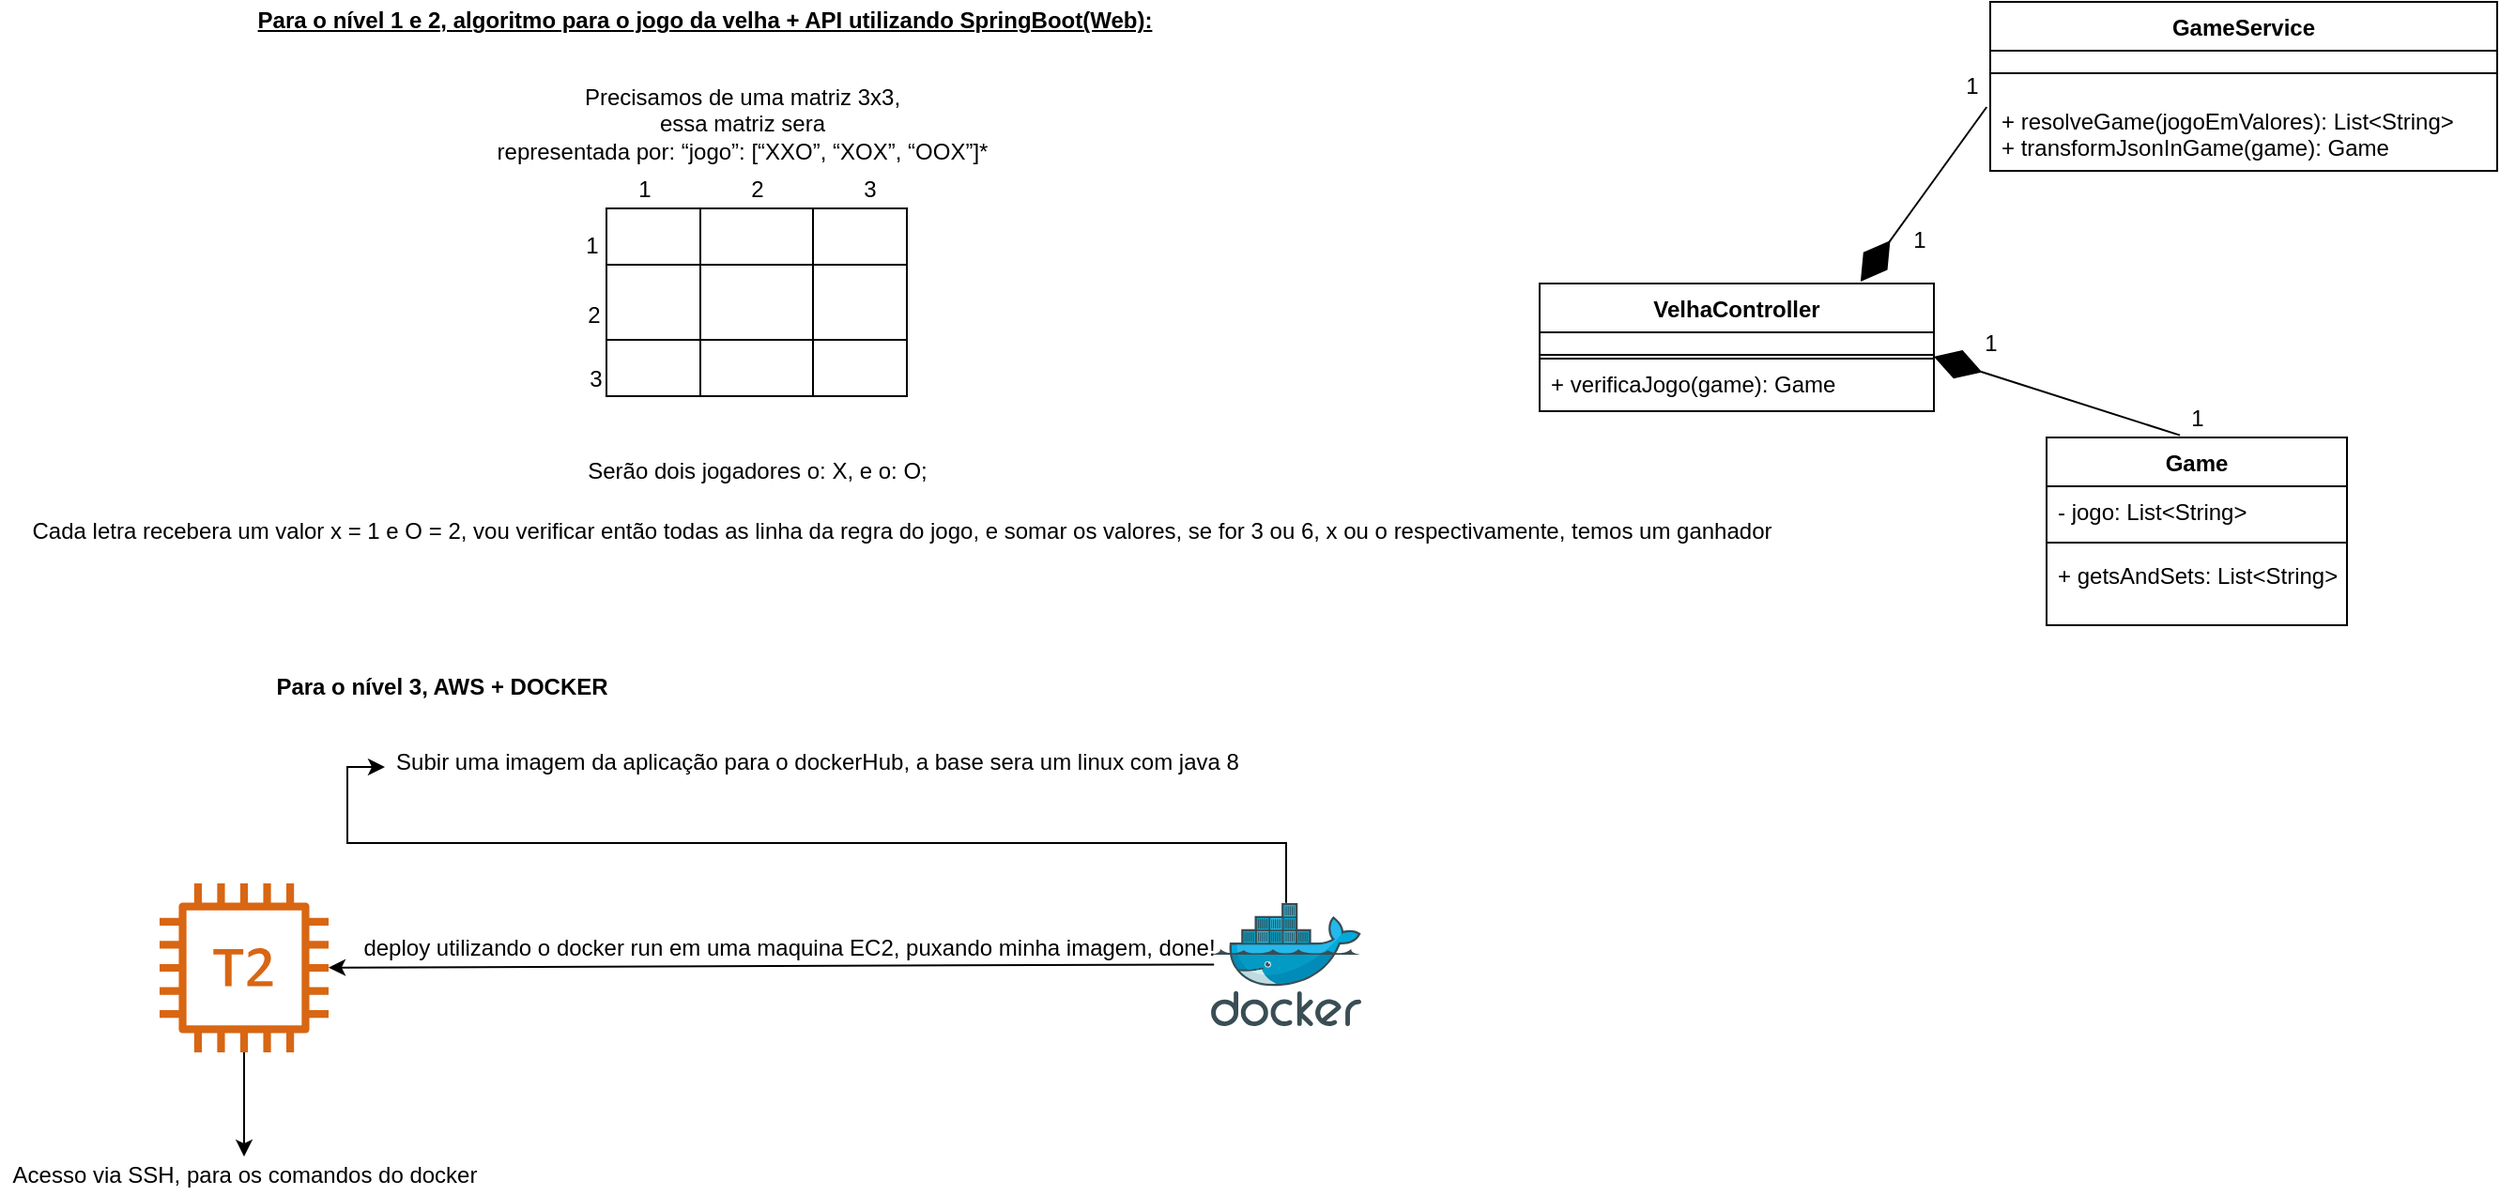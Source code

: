 <mxfile version="13.1.3" type="github">
  <diagram id="khcbJopSJ2TuTnvJd8K6" name="Algoritmo jogo da velha">
    <mxGraphModel dx="2249" dy="1931" grid="1" gridSize="10" guides="1" tooltips="1" connect="1" arrows="1" fold="1" page="1" pageScale="1" pageWidth="827" pageHeight="1169" math="0" shadow="0">
      <root>
        <mxCell id="0" />
        <mxCell id="1" parent="0" />
        <mxCell id="aO-OdemG8Kh4dcv20YWD-44" value="" style="rounded=0;whiteSpace=wrap;html=1;" parent="1" vertex="1">
          <mxGeometry x="260" y="138" width="210" height="30" as="geometry" />
        </mxCell>
        <mxCell id="aO-OdemG8Kh4dcv20YWD-1" value="" style="rounded=0;whiteSpace=wrap;html=1;" parent="1" vertex="1">
          <mxGeometry x="-237" y="60" width="160" height="100" as="geometry" />
        </mxCell>
        <mxCell id="aO-OdemG8Kh4dcv20YWD-4" value="" style="endArrow=none;html=1;entryX=1;entryY=0.25;entryDx=0;entryDy=0;exitX=0;exitY=0.25;exitDx=0;exitDy=0;" parent="1" edge="1">
          <mxGeometry width="50" height="50" relative="1" as="geometry">
            <mxPoint x="-237" y="130" as="sourcePoint" />
            <mxPoint x="-77" y="130" as="targetPoint" />
          </mxGeometry>
        </mxCell>
        <mxCell id="aO-OdemG8Kh4dcv20YWD-8" value="" style="endArrow=none;html=1;entryX=0.5;entryY=0;entryDx=0;entryDy=0;exitX=0.5;exitY=1;exitDx=0;exitDy=0;" parent="1" edge="1">
          <mxGeometry width="50" height="50" relative="1" as="geometry">
            <mxPoint x="-187" y="160" as="sourcePoint" />
            <mxPoint x="-187" y="60" as="targetPoint" />
            <Array as="points">
              <mxPoint x="-187" y="90" />
            </Array>
          </mxGeometry>
        </mxCell>
        <mxCell id="aO-OdemG8Kh4dcv20YWD-9" value="" style="endArrow=none;html=1;entryX=0.5;entryY=0;entryDx=0;entryDy=0;exitX=0.5;exitY=1;exitDx=0;exitDy=0;" parent="1" edge="1">
          <mxGeometry width="50" height="50" relative="1" as="geometry">
            <mxPoint x="-127" y="160" as="sourcePoint" />
            <mxPoint x="-127" y="60" as="targetPoint" />
            <Array as="points">
              <mxPoint x="-127" y="90" />
            </Array>
          </mxGeometry>
        </mxCell>
        <mxCell id="aO-OdemG8Kh4dcv20YWD-11" value="" style="endArrow=none;html=1;entryX=1;entryY=0.25;entryDx=0;entryDy=0;exitX=0;exitY=0.25;exitDx=0;exitDy=0;" parent="1" edge="1">
          <mxGeometry width="50" height="50" relative="1" as="geometry">
            <mxPoint x="-237" y="90" as="sourcePoint" />
            <mxPoint x="-77" y="90" as="targetPoint" />
            <Array as="points">
              <mxPoint x="-177" y="90" />
            </Array>
          </mxGeometry>
        </mxCell>
        <mxCell id="aO-OdemG8Kh4dcv20YWD-12" value="1" style="text;html=1;align=center;verticalAlign=middle;resizable=0;points=[];autosize=1;" parent="1" vertex="1">
          <mxGeometry x="-255" y="70" width="20" height="20" as="geometry" />
        </mxCell>
        <mxCell id="aO-OdemG8Kh4dcv20YWD-13" value="2" style="text;html=1;align=center;verticalAlign=middle;resizable=0;points=[];autosize=1;" parent="1" vertex="1">
          <mxGeometry x="-254" y="107" width="20" height="20" as="geometry" />
        </mxCell>
        <mxCell id="aO-OdemG8Kh4dcv20YWD-14" value="3" style="text;html=1;align=center;verticalAlign=middle;resizable=0;points=[];autosize=1;" parent="1" vertex="1">
          <mxGeometry x="-253" y="141" width="20" height="20" as="geometry" />
        </mxCell>
        <mxCell id="aO-OdemG8Kh4dcv20YWD-15" value="1" style="text;html=1;align=center;verticalAlign=middle;resizable=0;points=[];autosize=1;" parent="1" vertex="1">
          <mxGeometry x="-227" y="40" width="20" height="20" as="geometry" />
        </mxCell>
        <mxCell id="aO-OdemG8Kh4dcv20YWD-16" value="2" style="text;html=1;align=center;verticalAlign=middle;resizable=0;points=[];autosize=1;" parent="1" vertex="1">
          <mxGeometry x="-167" y="40" width="20" height="20" as="geometry" />
        </mxCell>
        <mxCell id="aO-OdemG8Kh4dcv20YWD-17" value="3" style="text;html=1;align=center;verticalAlign=middle;resizable=0;points=[];autosize=1;" parent="1" vertex="1">
          <mxGeometry x="-107" y="40" width="20" height="20" as="geometry" />
        </mxCell>
        <mxCell id="aO-OdemG8Kh4dcv20YWD-18" value="Precisamos de uma matriz 3x3, &lt;br&gt;essa matriz sera &lt;br&gt;representada por:&amp;nbsp;“jogo”: [“XXO”, “XOX”, “OOX”]*" style="text;html=1;align=center;verticalAlign=middle;resizable=0;points=[];autosize=1;" parent="1" vertex="1">
          <mxGeometry x="-305" y="-10" width="280" height="50" as="geometry" />
        </mxCell>
        <mxCell id="aO-OdemG8Kh4dcv20YWD-19" value="&lt;b&gt;&lt;u&gt;Para o nível 1 e 2, algoritmo para o jogo da velha + API utilizando SpringBoot(Web):&lt;/u&gt;&lt;/b&gt;" style="text;html=1;align=center;verticalAlign=middle;resizable=0;points=[];autosize=1;" parent="1" vertex="1">
          <mxGeometry x="-430" y="-50" width="490" height="20" as="geometry" />
        </mxCell>
        <mxCell id="aO-OdemG8Kh4dcv20YWD-22" value="Serão dois jogadores o: X, e o: O;" style="text;html=1;align=center;verticalAlign=middle;resizable=0;points=[];autosize=1;" parent="1" vertex="1">
          <mxGeometry x="-257" y="190" width="200" height="20" as="geometry" />
        </mxCell>
        <mxCell id="aO-OdemG8Kh4dcv20YWD-35" value="" style="endArrow=diamondThin;endFill=1;endSize=24;html=1;exitX=0.444;exitY=-0.012;exitDx=0;exitDy=0;exitPerimeter=0;entryX=1;entryY=0.5;entryDx=0;entryDy=0;" parent="1" source="aO-OdemG8Kh4dcv20YWD-31" edge="1">
          <mxGeometry width="160" relative="1" as="geometry">
            <mxPoint x="160" y="195" as="sourcePoint" />
            <mxPoint x="470" y="139" as="targetPoint" />
            <Array as="points" />
          </mxGeometry>
        </mxCell>
        <mxCell id="aO-OdemG8Kh4dcv20YWD-36" value="1" style="text;html=1;align=center;verticalAlign=middle;resizable=0;points=[];autosize=1;" parent="1" vertex="1">
          <mxGeometry x="490" y="122" width="20" height="20" as="geometry" />
        </mxCell>
        <mxCell id="aO-OdemG8Kh4dcv20YWD-37" value="1" style="text;html=1;align=center;verticalAlign=middle;resizable=0;points=[];autosize=1;" parent="1" vertex="1">
          <mxGeometry x="600" y="162" width="20" height="20" as="geometry" />
        </mxCell>
        <mxCell id="aO-OdemG8Kh4dcv20YWD-42" value="+ verificaJogo(game): Game" style="text;strokeColor=none;fillColor=none;align=left;verticalAlign=top;spacingLeft=4;spacingRight=4;overflow=hidden;rotatable=0;points=[[0,0.5],[1,0.5]];portConstraint=eastwest;" parent="1" vertex="1">
          <mxGeometry x="260" y="140" width="210" height="26" as="geometry" />
        </mxCell>
        <mxCell id="voS8EZ6vIUPbUoV9z7Ga-1" value="Cada letra recebera um valor x = 1 e O = 2, vou verificar então todas as linha da regra do jogo, e somar os valores, se for 3 ou 6, x ou o respectivamente, temos um ganhador" style="text;html=1;align=center;verticalAlign=middle;resizable=0;points=[];autosize=1;" vertex="1" parent="1">
          <mxGeometry x="-550" y="222" width="940" height="20" as="geometry" />
        </mxCell>
        <mxCell id="voS8EZ6vIUPbUoV9z7Ga-2" value="" style="outlineConnect=0;fontColor=#232F3E;gradientColor=none;fillColor=#D86613;strokeColor=none;dashed=0;verticalLabelPosition=bottom;verticalAlign=top;align=center;html=1;fontSize=12;fontStyle=0;aspect=fixed;pointerEvents=1;shape=mxgraph.aws4.t2_instance;" vertex="1" parent="1">
          <mxGeometry x="-475" y="419.5" width="90" height="90" as="geometry" />
        </mxCell>
        <mxCell id="voS8EZ6vIUPbUoV9z7Ga-5" value="" style="edgeStyle=orthogonalEdgeStyle;rounded=0;orthogonalLoop=1;jettySize=auto;html=1;entryX=0;entryY=0.625;entryDx=0;entryDy=0;entryPerimeter=0;" edge="1" parent="1" source="voS8EZ6vIUPbUoV9z7Ga-3" target="voS8EZ6vIUPbUoV9z7Ga-6">
          <mxGeometry relative="1" as="geometry">
            <mxPoint x="405" y="420" as="targetPoint" />
            <Array as="points">
              <mxPoint x="125" y="398" />
              <mxPoint x="-375" y="398" />
              <mxPoint x="-375" y="358" />
            </Array>
          </mxGeometry>
        </mxCell>
        <mxCell id="voS8EZ6vIUPbUoV9z7Ga-3" value="" style="aspect=fixed;html=1;points=[];align=center;image;fontSize=12;image=img/lib/mscae/Docker.svg;" vertex="1" parent="1">
          <mxGeometry x="85" y="429.9" width="80" height="65.6" as="geometry" />
        </mxCell>
        <mxCell id="voS8EZ6vIUPbUoV9z7Ga-6" value="Subir uma imagem da aplicação para o dockerHub, a base sera um linux com java 8" style="text;html=1;align=center;verticalAlign=middle;resizable=0;points=[];autosize=1;" vertex="1" parent="1">
          <mxGeometry x="-355" y="345" width="460" height="20" as="geometry" />
        </mxCell>
        <mxCell id="voS8EZ6vIUPbUoV9z7Ga-7" value="" style="endArrow=classic;html=1;exitX=0.02;exitY=0.5;exitDx=0;exitDy=0;exitPerimeter=0;" edge="1" parent="1" source="voS8EZ6vIUPbUoV9z7Ga-3" target="voS8EZ6vIUPbUoV9z7Ga-2">
          <mxGeometry width="50" height="50" relative="1" as="geometry">
            <mxPoint x="-15" y="415" as="sourcePoint" />
            <mxPoint x="35" y="365" as="targetPoint" />
          </mxGeometry>
        </mxCell>
        <mxCell id="voS8EZ6vIUPbUoV9z7Ga-8" value="deploy utilizando o docker run em uma maquina EC2, puxando minha imagem, done!" style="text;html=1;align=center;verticalAlign=middle;resizable=0;points=[];autosize=1;" vertex="1" parent="1">
          <mxGeometry x="-375" y="435" width="470" height="38" as="geometry" />
        </mxCell>
        <mxCell id="voS8EZ6vIUPbUoV9z7Ga-9" value="&lt;br&gt;" style="text;html=1;align=center;verticalAlign=middle;resizable=0;points=[];autosize=1;" vertex="1" parent="voS8EZ6vIUPbUoV9z7Ga-8">
          <mxGeometry x="101" y="18" width="20" height="20" as="geometry" />
        </mxCell>
        <mxCell id="voS8EZ6vIUPbUoV9z7Ga-12" value="&lt;b&gt;Para o nível 3, AWS + DOCKER&lt;/b&gt;" style="text;html=1;align=center;verticalAlign=middle;resizable=0;points=[];autosize=1;" vertex="1" parent="1">
          <mxGeometry x="-420" y="305" width="190" height="20" as="geometry" />
        </mxCell>
        <mxCell id="voS8EZ6vIUPbUoV9z7Ga-14" value="" style="endArrow=classic;html=1;" edge="1" parent="1" source="voS8EZ6vIUPbUoV9z7Ga-2">
          <mxGeometry width="50" height="50" relative="1" as="geometry">
            <mxPoint x="-445" y="575" as="sourcePoint" />
            <mxPoint x="-430" y="565" as="targetPoint" />
          </mxGeometry>
        </mxCell>
        <mxCell id="voS8EZ6vIUPbUoV9z7Ga-15" value="Acesso via SSH, para os comandos do docker&lt;br&gt;" style="text;html=1;align=center;verticalAlign=middle;resizable=0;points=[];autosize=1;" vertex="1" parent="1">
          <mxGeometry x="-560" y="565" width="260" height="20" as="geometry" />
        </mxCell>
        <mxCell id="aO-OdemG8Kh4dcv20YWD-31" value="Game" style="swimlane;fontStyle=1;align=center;verticalAlign=top;childLayout=stackLayout;horizontal=1;startSize=26;horizontalStack=0;resizeParent=1;resizeParentMax=0;resizeLast=0;collapsible=1;marginBottom=0;" parent="1" vertex="1">
          <mxGeometry x="530" y="182" width="160" height="100" as="geometry" />
        </mxCell>
        <mxCell id="aO-OdemG8Kh4dcv20YWD-32" value="- jogo: List&lt;String&gt;" style="text;strokeColor=none;fillColor=none;align=left;verticalAlign=top;spacingLeft=4;spacingRight=4;overflow=hidden;rotatable=0;points=[[0,0.5],[1,0.5]];portConstraint=eastwest;" parent="aO-OdemG8Kh4dcv20YWD-31" vertex="1">
          <mxGeometry y="26" width="160" height="26" as="geometry" />
        </mxCell>
        <mxCell id="aO-OdemG8Kh4dcv20YWD-33" value="" style="line;strokeWidth=1;fillColor=none;align=left;verticalAlign=middle;spacingTop=-1;spacingLeft=3;spacingRight=3;rotatable=0;labelPosition=right;points=[];portConstraint=eastwest;" parent="aO-OdemG8Kh4dcv20YWD-31" vertex="1">
          <mxGeometry y="52" width="160" height="8" as="geometry" />
        </mxCell>
        <mxCell id="aO-OdemG8Kh4dcv20YWD-34" value="+ getsAndSets: List&lt;String&gt;" style="text;strokeColor=none;fillColor=none;align=left;verticalAlign=top;spacingLeft=4;spacingRight=4;overflow=hidden;rotatable=0;points=[[0,0.5],[1,0.5]];portConstraint=eastwest;" parent="aO-OdemG8Kh4dcv20YWD-31" vertex="1">
          <mxGeometry y="60" width="160" height="40" as="geometry" />
        </mxCell>
        <mxCell id="aO-OdemG8Kh4dcv20YWD-23" value="VelhaController" style="swimlane;fontStyle=1;childLayout=stackLayout;horizontal=1;startSize=26;fillColor=none;horizontalStack=0;resizeParent=1;resizeParentMax=0;resizeLast=0;collapsible=1;marginBottom=0;" parent="1" vertex="1">
          <mxGeometry x="260" y="100" width="210" height="40" as="geometry">
            <mxRectangle x="330" y="40" width="60" height="26" as="alternateBounds" />
          </mxGeometry>
        </mxCell>
        <mxCell id="voS8EZ6vIUPbUoV9z7Ga-16" value="GameService" style="swimlane;fontStyle=1;align=center;verticalAlign=top;childLayout=stackLayout;horizontal=1;startSize=26;horizontalStack=0;resizeParent=1;resizeParentMax=0;resizeLast=0;collapsible=1;marginBottom=0;" vertex="1" parent="1">
          <mxGeometry x="500" y="-50" width="270" height="90" as="geometry" />
        </mxCell>
        <mxCell id="voS8EZ6vIUPbUoV9z7Ga-18" value="" style="line;strokeWidth=1;fillColor=none;align=left;verticalAlign=middle;spacingTop=-1;spacingLeft=3;spacingRight=3;rotatable=0;labelPosition=right;points=[];portConstraint=eastwest;" vertex="1" parent="voS8EZ6vIUPbUoV9z7Ga-16">
          <mxGeometry y="26" width="270" height="24" as="geometry" />
        </mxCell>
        <mxCell id="voS8EZ6vIUPbUoV9z7Ga-19" value="+ resolveGame(jogoEmValores): List&lt;String&gt;&#xa;+ transformJsonInGame(game): Game" style="text;strokeColor=none;fillColor=none;align=left;verticalAlign=top;spacingLeft=4;spacingRight=4;overflow=hidden;rotatable=0;points=[[0,0.5],[1,0.5]];portConstraint=eastwest;" vertex="1" parent="voS8EZ6vIUPbUoV9z7Ga-16">
          <mxGeometry y="50" width="270" height="40" as="geometry" />
        </mxCell>
        <mxCell id="voS8EZ6vIUPbUoV9z7Ga-21" value="" style="endArrow=diamondThin;endFill=1;endSize=24;html=1;exitX=-0.007;exitY=0.15;exitDx=0;exitDy=0;exitPerimeter=0;entryX=0.814;entryY=-0.025;entryDx=0;entryDy=0;entryPerimeter=0;" edge="1" parent="1" source="voS8EZ6vIUPbUoV9z7Ga-19" target="aO-OdemG8Kh4dcv20YWD-23">
          <mxGeometry width="160" relative="1" as="geometry">
            <mxPoint x="470" y="30.0" as="sourcePoint" />
            <mxPoint x="338.96" y="-11.8" as="targetPoint" />
            <Array as="points" />
          </mxGeometry>
        </mxCell>
        <mxCell id="voS8EZ6vIUPbUoV9z7Ga-22" value="1" style="text;html=1;align=center;verticalAlign=middle;resizable=0;points=[];autosize=1;" vertex="1" parent="1">
          <mxGeometry x="452" y="67" width="20" height="20" as="geometry" />
        </mxCell>
        <mxCell id="voS8EZ6vIUPbUoV9z7Ga-23" value="1" style="text;html=1;align=center;verticalAlign=middle;resizable=0;points=[];autosize=1;" vertex="1" parent="1">
          <mxGeometry x="480" y="-15" width="20" height="20" as="geometry" />
        </mxCell>
      </root>
    </mxGraphModel>
  </diagram>
</mxfile>
